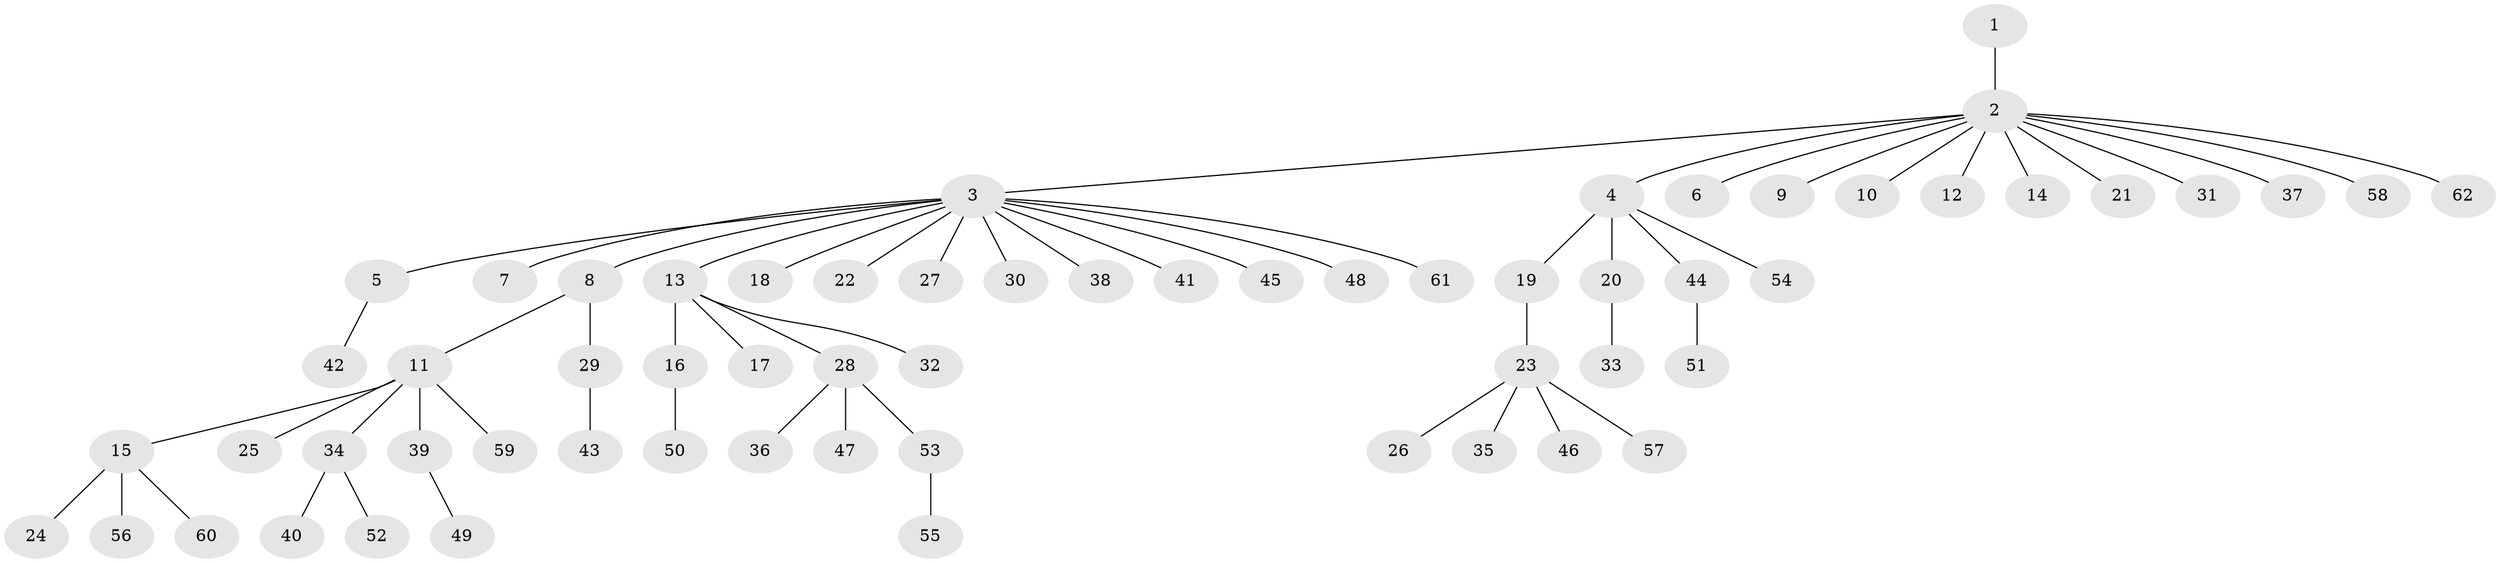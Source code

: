 // coarse degree distribution, {1: 0.7708333333333334, 12: 0.020833333333333332, 13: 0.020833333333333332, 5: 0.0625, 2: 0.041666666666666664, 3: 0.0625, 4: 0.020833333333333332}
// Generated by graph-tools (version 1.1) at 2025/23/03/03/25 07:23:54]
// undirected, 62 vertices, 61 edges
graph export_dot {
graph [start="1"]
  node [color=gray90,style=filled];
  1;
  2;
  3;
  4;
  5;
  6;
  7;
  8;
  9;
  10;
  11;
  12;
  13;
  14;
  15;
  16;
  17;
  18;
  19;
  20;
  21;
  22;
  23;
  24;
  25;
  26;
  27;
  28;
  29;
  30;
  31;
  32;
  33;
  34;
  35;
  36;
  37;
  38;
  39;
  40;
  41;
  42;
  43;
  44;
  45;
  46;
  47;
  48;
  49;
  50;
  51;
  52;
  53;
  54;
  55;
  56;
  57;
  58;
  59;
  60;
  61;
  62;
  1 -- 2;
  2 -- 3;
  2 -- 4;
  2 -- 6;
  2 -- 9;
  2 -- 10;
  2 -- 12;
  2 -- 14;
  2 -- 21;
  2 -- 31;
  2 -- 37;
  2 -- 58;
  2 -- 62;
  3 -- 5;
  3 -- 7;
  3 -- 8;
  3 -- 13;
  3 -- 18;
  3 -- 22;
  3 -- 27;
  3 -- 30;
  3 -- 38;
  3 -- 41;
  3 -- 45;
  3 -- 48;
  3 -- 61;
  4 -- 19;
  4 -- 20;
  4 -- 44;
  4 -- 54;
  5 -- 42;
  8 -- 11;
  8 -- 29;
  11 -- 15;
  11 -- 25;
  11 -- 34;
  11 -- 39;
  11 -- 59;
  13 -- 16;
  13 -- 17;
  13 -- 28;
  13 -- 32;
  15 -- 24;
  15 -- 56;
  15 -- 60;
  16 -- 50;
  19 -- 23;
  20 -- 33;
  23 -- 26;
  23 -- 35;
  23 -- 46;
  23 -- 57;
  28 -- 36;
  28 -- 47;
  28 -- 53;
  29 -- 43;
  34 -- 40;
  34 -- 52;
  39 -- 49;
  44 -- 51;
  53 -- 55;
}
